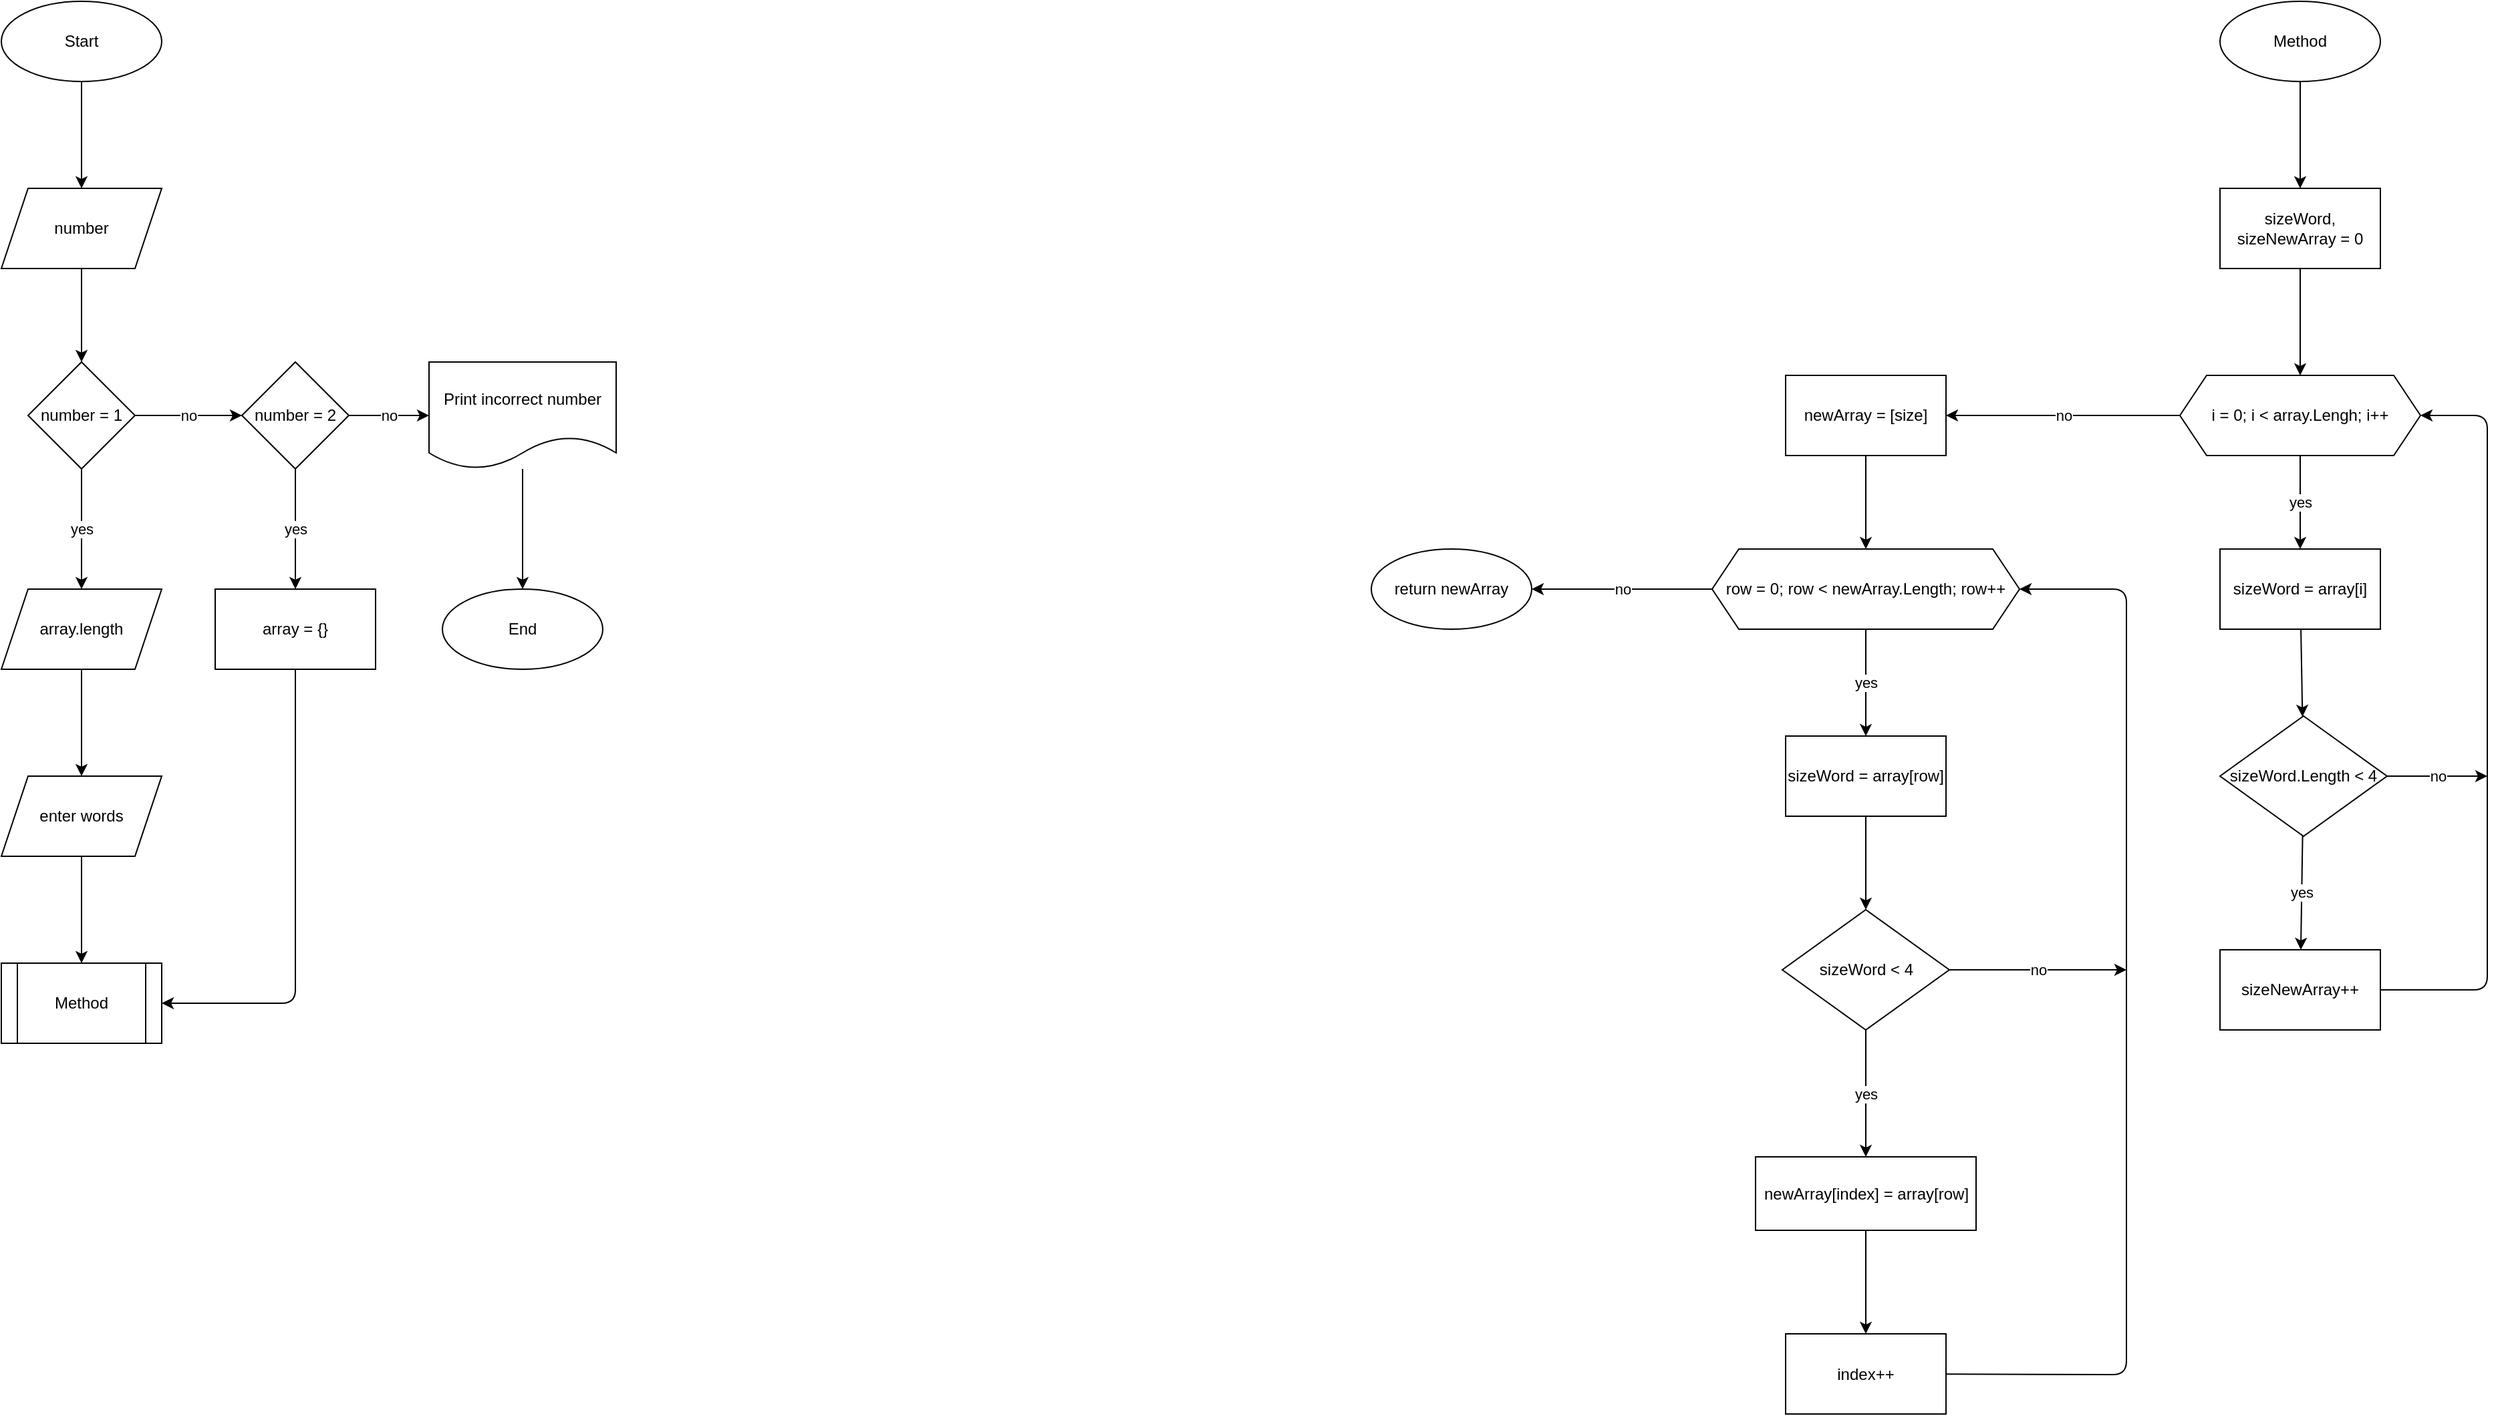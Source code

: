 <mxfile>
    <diagram id="Eii8nnGH6GLkC-q3jCfu" name="Page-1">
        <mxGraphModel dx="770" dy="632" grid="1" gridSize="10" guides="1" tooltips="1" connect="1" arrows="1" fold="1" page="1" pageScale="1" pageWidth="1100" pageHeight="850" math="0" shadow="0">
            <root>
                <mxCell id="0"/>
                <mxCell id="1" parent="0"/>
                <mxCell id="4" value="" style="edgeStyle=none;html=1;" parent="1" source="2" target="3" edge="1">
                    <mxGeometry relative="1" as="geometry"/>
                </mxCell>
                <mxCell id="2" value="Start" style="ellipse;whiteSpace=wrap;html=1;" parent="1" vertex="1">
                    <mxGeometry x="370" y="20" width="120" height="60" as="geometry"/>
                </mxCell>
                <mxCell id="6" value="" style="edgeStyle=none;html=1;" parent="1" source="3" target="5" edge="1">
                    <mxGeometry relative="1" as="geometry"/>
                </mxCell>
                <mxCell id="3" value="number" style="shape=parallelogram;perimeter=parallelogramPerimeter;whiteSpace=wrap;html=1;fixedSize=1;" parent="1" vertex="1">
                    <mxGeometry x="370" y="160" width="120" height="60" as="geometry"/>
                </mxCell>
                <mxCell id="8" value="no" style="edgeStyle=none;html=1;" parent="1" source="5" target="7" edge="1">
                    <mxGeometry relative="1" as="geometry"/>
                </mxCell>
                <mxCell id="10" value="yes" style="edgeStyle=none;html=1;" parent="1" source="5" target="9" edge="1">
                    <mxGeometry relative="1" as="geometry"/>
                </mxCell>
                <mxCell id="5" value="number = 1" style="rhombus;whiteSpace=wrap;html=1;" parent="1" vertex="1">
                    <mxGeometry x="390" y="290" width="80" height="80" as="geometry"/>
                </mxCell>
                <mxCell id="16" value="yes" style="edgeStyle=none;html=1;" parent="1" source="7" target="15" edge="1">
                    <mxGeometry relative="1" as="geometry"/>
                </mxCell>
                <mxCell id="25" value="no" style="edgeStyle=none;html=1;" parent="1" source="7" target="24" edge="1">
                    <mxGeometry relative="1" as="geometry"/>
                </mxCell>
                <mxCell id="7" value="number = 2" style="rhombus;whiteSpace=wrap;html=1;" parent="1" vertex="1">
                    <mxGeometry x="550" y="290" width="80" height="80" as="geometry"/>
                </mxCell>
                <mxCell id="12" value="" style="edgeStyle=none;html=1;" parent="1" source="9" target="11" edge="1">
                    <mxGeometry relative="1" as="geometry"/>
                </mxCell>
                <mxCell id="9" value="array.length" style="shape=parallelogram;perimeter=parallelogramPerimeter;whiteSpace=wrap;html=1;fixedSize=1;" parent="1" vertex="1">
                    <mxGeometry x="370" y="460" width="120" height="60" as="geometry"/>
                </mxCell>
                <mxCell id="20" value="" style="edgeStyle=none;html=1;" parent="1" source="11" target="19" edge="1">
                    <mxGeometry relative="1" as="geometry"/>
                </mxCell>
                <mxCell id="11" value="enter words" style="shape=parallelogram;perimeter=parallelogramPerimeter;whiteSpace=wrap;html=1;fixedSize=1;" parent="1" vertex="1">
                    <mxGeometry x="370" y="600" width="120" height="60" as="geometry"/>
                </mxCell>
                <mxCell id="21" style="edgeStyle=none;html=1;entryX=1;entryY=0.5;entryDx=0;entryDy=0;" parent="1" source="15" target="19" edge="1">
                    <mxGeometry relative="1" as="geometry">
                        <Array as="points">
                            <mxPoint x="590" y="770"/>
                        </Array>
                    </mxGeometry>
                </mxCell>
                <mxCell id="15" value="array = {}" style="whiteSpace=wrap;html=1;" parent="1" vertex="1">
                    <mxGeometry x="530" y="460" width="120" height="60" as="geometry"/>
                </mxCell>
                <mxCell id="19" value="Method" style="shape=process;whiteSpace=wrap;html=1;backgroundOutline=1;" parent="1" vertex="1">
                    <mxGeometry x="370" y="740" width="120" height="60" as="geometry"/>
                </mxCell>
                <mxCell id="27" value="" style="edgeStyle=none;html=1;" parent="1" source="24" target="26" edge="1">
                    <mxGeometry relative="1" as="geometry"/>
                </mxCell>
                <mxCell id="24" value="Print incorrect number" style="shape=document;whiteSpace=wrap;html=1;boundedLbl=1;" parent="1" vertex="1">
                    <mxGeometry x="690" y="290" width="140" height="80" as="geometry"/>
                </mxCell>
                <mxCell id="26" value="End" style="ellipse;whiteSpace=wrap;html=1;" parent="1" vertex="1">
                    <mxGeometry x="700" y="460" width="120" height="60" as="geometry"/>
                </mxCell>
                <mxCell id="35" value="" style="edgeStyle=none;html=1;" edge="1" parent="1" source="28" target="34">
                    <mxGeometry relative="1" as="geometry"/>
                </mxCell>
                <mxCell id="28" value="Method" style="ellipse;whiteSpace=wrap;html=1;" parent="1" vertex="1">
                    <mxGeometry x="2030" y="20" width="120" height="60" as="geometry"/>
                </mxCell>
                <mxCell id="32" value="yes" style="edgeStyle=none;html=1;" edge="1" parent="1" source="29" target="31">
                    <mxGeometry relative="1" as="geometry"/>
                </mxCell>
                <mxCell id="45" value="no" style="edgeStyle=none;html=1;" edge="1" parent="1" source="29" target="44">
                    <mxGeometry relative="1" as="geometry"/>
                </mxCell>
                <mxCell id="29" value="i = 0; i &amp;lt; array.Lengh; i++" style="shape=hexagon;perimeter=hexagonPerimeter2;whiteSpace=wrap;html=1;fixedSize=1;" vertex="1" parent="1">
                    <mxGeometry x="2000" y="300" width="180" height="60" as="geometry"/>
                </mxCell>
                <mxCell id="38" value="" style="edgeStyle=none;html=1;" edge="1" parent="1" source="31" target="37">
                    <mxGeometry relative="1" as="geometry"/>
                </mxCell>
                <mxCell id="31" value="sizeWord = array[i]" style="whiteSpace=wrap;html=1;" vertex="1" parent="1">
                    <mxGeometry x="2030" y="430" width="120" height="60" as="geometry"/>
                </mxCell>
                <mxCell id="36" value="" style="edgeStyle=none;html=1;" edge="1" parent="1" source="34" target="29">
                    <mxGeometry relative="1" as="geometry"/>
                </mxCell>
                <mxCell id="34" value="sizeWord,&lt;br&gt;sizeNewArray = 0" style="whiteSpace=wrap;html=1;" vertex="1" parent="1">
                    <mxGeometry x="2030" y="160" width="120" height="60" as="geometry"/>
                </mxCell>
                <mxCell id="40" value="yes" style="edgeStyle=none;html=1;" edge="1" parent="1" source="37" target="39">
                    <mxGeometry relative="1" as="geometry"/>
                </mxCell>
                <mxCell id="43" value="no" style="edgeStyle=none;html=1;" edge="1" parent="1" source="37">
                    <mxGeometry relative="1" as="geometry">
                        <mxPoint x="2230" y="600" as="targetPoint"/>
                    </mxGeometry>
                </mxCell>
                <mxCell id="37" value="sizeWord.Length &amp;lt; 4" style="rhombus;whiteSpace=wrap;html=1;" vertex="1" parent="1">
                    <mxGeometry x="2030" y="555" width="125" height="90" as="geometry"/>
                </mxCell>
                <mxCell id="42" style="edgeStyle=none;html=1;entryX=1;entryY=0.5;entryDx=0;entryDy=0;" edge="1" parent="1" source="39" target="29">
                    <mxGeometry relative="1" as="geometry">
                        <Array as="points">
                            <mxPoint x="2230" y="760"/>
                            <mxPoint x="2230" y="330"/>
                        </Array>
                    </mxGeometry>
                </mxCell>
                <mxCell id="39" value="sizeNewArray++" style="whiteSpace=wrap;html=1;" vertex="1" parent="1">
                    <mxGeometry x="2030" y="730" width="120" height="60" as="geometry"/>
                </mxCell>
                <mxCell id="47" value="" style="edgeStyle=none;html=1;" edge="1" parent="1" source="44" target="46">
                    <mxGeometry relative="1" as="geometry"/>
                </mxCell>
                <mxCell id="44" value="newArray = [size]" style="whiteSpace=wrap;html=1;" vertex="1" parent="1">
                    <mxGeometry x="1705" y="300" width="120" height="60" as="geometry"/>
                </mxCell>
                <mxCell id="57" value="yes" style="edgeStyle=none;html=1;" edge="1" parent="1" source="46" target="56">
                    <mxGeometry relative="1" as="geometry"/>
                </mxCell>
                <mxCell id="67" value="no" style="edgeStyle=none;html=1;" edge="1" parent="1" source="46" target="66">
                    <mxGeometry relative="1" as="geometry"/>
                </mxCell>
                <mxCell id="46" value="row = 0; row &amp;lt; newArray.Length; row++" style="shape=hexagon;perimeter=hexagonPerimeter2;whiteSpace=wrap;html=1;fixedSize=1;" vertex="1" parent="1">
                    <mxGeometry x="1650" y="430" width="230" height="60" as="geometry"/>
                </mxCell>
                <mxCell id="59" value="" style="edgeStyle=none;html=1;" edge="1" parent="1" source="56" target="58">
                    <mxGeometry relative="1" as="geometry"/>
                </mxCell>
                <mxCell id="56" value="sizeWord = array[row]" style="whiteSpace=wrap;html=1;" vertex="1" parent="1">
                    <mxGeometry x="1705" y="570" width="120" height="60" as="geometry"/>
                </mxCell>
                <mxCell id="61" value="yes" style="edgeStyle=none;html=1;" edge="1" parent="1" source="58" target="60">
                    <mxGeometry relative="1" as="geometry"/>
                </mxCell>
                <mxCell id="65" value="no" style="edgeStyle=none;html=1;" edge="1" parent="1" source="58">
                    <mxGeometry relative="1" as="geometry">
                        <mxPoint x="1960" y="745" as="targetPoint"/>
                    </mxGeometry>
                </mxCell>
                <mxCell id="58" value="sizeWord &amp;lt; 4" style="rhombus;whiteSpace=wrap;html=1;" vertex="1" parent="1">
                    <mxGeometry x="1702.5" y="700" width="125" height="90" as="geometry"/>
                </mxCell>
                <mxCell id="63" value="" style="edgeStyle=none;html=1;" edge="1" parent="1" source="60" target="62">
                    <mxGeometry relative="1" as="geometry"/>
                </mxCell>
                <mxCell id="60" value="newArray[index] = array[row]" style="whiteSpace=wrap;html=1;" vertex="1" parent="1">
                    <mxGeometry x="1682.5" y="885" width="165" height="55" as="geometry"/>
                </mxCell>
                <mxCell id="64" style="edgeStyle=none;html=1;entryX=1;entryY=0.5;entryDx=0;entryDy=0;" edge="1" parent="1" source="62" target="46">
                    <mxGeometry relative="1" as="geometry">
                        <Array as="points">
                            <mxPoint x="1960" y="1048"/>
                            <mxPoint x="1960" y="460"/>
                        </Array>
                    </mxGeometry>
                </mxCell>
                <mxCell id="62" value="index++" style="whiteSpace=wrap;html=1;" vertex="1" parent="1">
                    <mxGeometry x="1705" y="1017.5" width="120" height="60" as="geometry"/>
                </mxCell>
                <mxCell id="66" value="return newArray" style="ellipse;whiteSpace=wrap;html=1;" vertex="1" parent="1">
                    <mxGeometry x="1395" y="430" width="120" height="60" as="geometry"/>
                </mxCell>
            </root>
        </mxGraphModel>
    </diagram>
</mxfile>